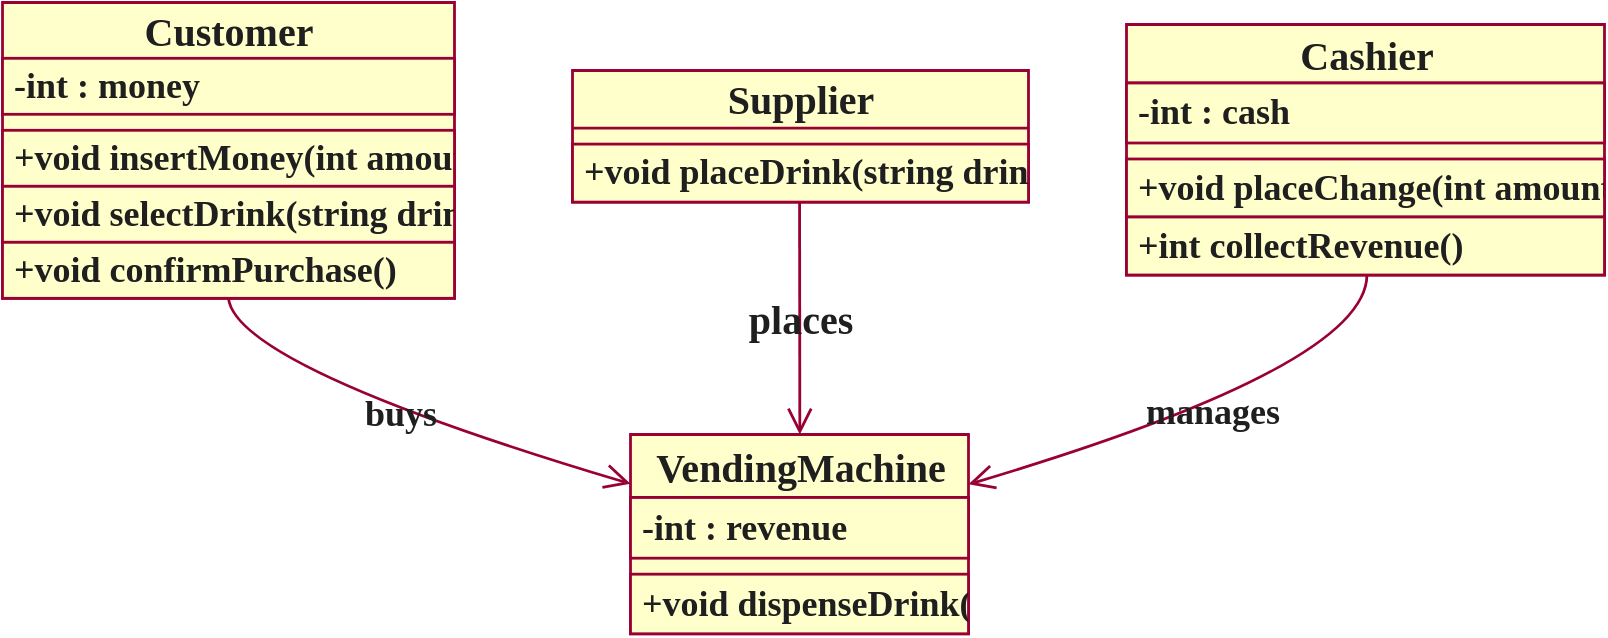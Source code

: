 <mxfile version="24.2.0" type="github">
  <diagram name="第 1 页" id="VYdLFaJAP4kFVj9BPcVq">
    <mxGraphModel dx="786" dy="523" grid="0" gridSize="10" guides="1" tooltips="1" connect="1" arrows="1" fold="1" page="0" pageScale="1" pageWidth="827" pageHeight="1169" background="none" math="0" shadow="0">
      <root>
        <mxCell id="0" />
        <mxCell id="1" parent="0" />
        <mxCell id="P23xTzHWZnVeG8Gc9Mip-91" value="Customer" style="swimlane;fontStyle=1;align=center;verticalAlign=middle;childLayout=stackLayout;horizontal=1;startSize=27.9;horizontalStack=0;resizeParent=1;resizeParentMax=0;resizeLast=0;collapsible=0;marginBottom=0;strokeColor=#990033;fillColor=#FFFFCC;swimlaneFillColor=#FFFFCC;textShadow=0;fontFamily=文泉驿点阵宋体16px;fontColor=#1f1f1f;fontSize=20;spacingRight=0;labelBorderColor=none;labelBackgroundColor=none;html=1;strokeWidth=1.4;container=0;" parent="1" vertex="1">
          <mxGeometry x="21" y="171" width="226" height="147.9" as="geometry" />
        </mxCell>
        <mxCell id="P23xTzHWZnVeG8Gc9Mip-97" value="Supplier" style="swimlane;fontStyle=1;align=center;verticalAlign=middle;childLayout=stackLayout;horizontal=1;startSize=28.8;horizontalStack=0;resizeParent=1;resizeParentMax=0;resizeLast=0;collapsible=0;marginBottom=0;strokeColor=#990033;fillColor=#FFFFCC;swimlaneFillColor=#FFFFCC;textShadow=0;fontFamily=文泉驿点阵宋体16px;fontSize=20;spacingRight=0;labelBorderColor=none;labelBackgroundColor=none;html=1;strokeWidth=1.4;fontColor=#1f1f1f;container=0;" parent="1" vertex="1">
          <mxGeometry x="306" y="205" width="228" height="65.8" as="geometry" />
        </mxCell>
        <mxCell id="P23xTzHWZnVeG8Gc9Mip-100" value="Cashier" style="swimlane;fontStyle=1;align=center;verticalAlign=middle;childLayout=stackLayout;horizontal=1;startSize=29.25;horizontalStack=0;resizeParent=1;resizeParentMax=0;resizeLast=0;collapsible=0;marginBottom=0;strokeColor=#990033;fillColor=#FFFFCC;swimlaneFillColor=#FFFFCC;textShadow=0;fontFamily=文泉驿点阵宋体16px;fontSize=20;spacingRight=0;labelBorderColor=none;labelBackgroundColor=none;html=1;strokeWidth=1.4;fontColor=#1f1f1f;container=0;" parent="1" vertex="1">
          <mxGeometry x="583" y="182" width="239" height="125.25" as="geometry" />
        </mxCell>
        <mxCell id="P23xTzHWZnVeG8Gc9Mip-105" value="VendingMachine" style="swimlane;fontStyle=1;align=center;verticalAlign=middle;childLayout=stackLayout;horizontal=1;startSize=31.5;horizontalStack=0;resizeParent=1;resizeParentMax=0;resizeLast=0;collapsible=0;marginBottom=0;strokeColor=#990033;fillColor=#FFFFCC;swimlaneFillColor=#FFFFCC;textShadow=0;fontFamily=文泉驿点阵宋体16px;fontSize=20;spacingRight=0;labelBorderColor=none;labelBackgroundColor=none;html=1;strokeWidth=1.4;fontColor=#1f1f1f;container=0;" parent="1" vertex="1">
          <mxGeometry x="335" y="387" width="169" height="99.64" as="geometry" />
        </mxCell>
        <mxCell id="P23xTzHWZnVeG8Gc9Mip-109" value="buys" style="curved=1;startArrow=none;endArrow=open;exitX=0.5;exitY=0.997;entryX=0.001;entryY=0.248;rounded=0;endFill=0;endSize=10;strokeColor=#990033;textShadow=0;fontFamily=文泉驿点阵宋体16px;verticalAlign=middle;spacingRight=0;labelBorderColor=none;labelBackgroundColor=none;html=1;fontSize=18;strokeWidth=1.4;fontStyle=1;fontColor=#1f1f1f;" parent="1" source="P23xTzHWZnVeG8Gc9Mip-91" target="P23xTzHWZnVeG8Gc9Mip-105" edge="1">
          <mxGeometry relative="1" as="geometry">
            <Array as="points">
              <mxPoint x="138" y="353" />
            </Array>
          </mxGeometry>
        </mxCell>
        <mxCell id="P23xTzHWZnVeG8Gc9Mip-110" value="places" style="curved=1;startArrow=none;endArrow=open;exitX=0.498;exitY=0.997;entryX=0.501;entryY=0;rounded=0;endFill=0;endSize=10;strokeColor=#990033;textShadow=0;fontFamily=文泉驿点阵宋体16px;verticalAlign=middle;spacingRight=0;labelBorderColor=none;labelBackgroundColor=none;html=1;fontSize=20;strokeWidth=1.4;fontStyle=1;fontColor=#1f1f1f;" parent="1" source="P23xTzHWZnVeG8Gc9Mip-97" target="P23xTzHWZnVeG8Gc9Mip-105" edge="1">
          <mxGeometry relative="1" as="geometry">
            <Array as="points" />
          </mxGeometry>
        </mxCell>
        <mxCell id="P23xTzHWZnVeG8Gc9Mip-111" value="manages" style="curved=1;startArrow=none;endArrow=open;exitX=0.503;exitY=1.002;entryX=1.0;entryY=0.25;rounded=0;endFill=0;endSize=10;strokeColor=#990033;textShadow=0;fontFamily=文泉驿点阵宋体16px;verticalAlign=middle;spacingRight=0;labelBorderColor=none;labelBackgroundColor=none;html=1;fontSize=18;strokeWidth=1.4;fontStyle=1;fontColor=#1f1f1f;" parent="1" source="P23xTzHWZnVeG8Gc9Mip-100" target="P23xTzHWZnVeG8Gc9Mip-105" edge="1">
          <mxGeometry relative="1" as="geometry">
            <Array as="points">
              <mxPoint x="703" y="353" />
            </Array>
          </mxGeometry>
        </mxCell>
        <mxCell id="P23xTzHWZnVeG8Gc9Mip-92" value="-int : money" style="text;strokeColor=#990033;fillColor=#FFFFCC;align=left;verticalAlign=middle;spacingLeft=4;spacingRight=0;overflow=hidden;rotatable=0;points=[[0,0.5],[1,0.5]];portConstraint=eastwest;textShadow=0;fontFamily=文泉驿点阵宋体16px;labelBorderColor=none;labelBackgroundColor=none;html=1;fontSize=18;strokeWidth=1.4;horizontal=1;fontStyle=1;fontColor=#1f1f1f;container=0;" parent="1" vertex="1">
          <mxGeometry x="21" y="198.9" width="226" height="28" as="geometry" />
        </mxCell>
        <mxCell id="P23xTzHWZnVeG8Gc9Mip-93" value="" style="line;strokeWidth=1.4;fillColor=#FFFFCC;align=left;verticalAlign=middle;spacingTop=-1;spacingLeft=3;spacingRight=0;rotatable=0;labelPosition=right;points=[];portConstraint=eastwest;strokeColor=none;textShadow=0;fontFamily=文泉驿点阵宋体16px;labelBorderColor=none;labelBackgroundColor=none;html=1;fontSize=18;fontStyle=1;fontColor=#1f1f1f;container=0;" parent="1" vertex="1">
          <mxGeometry x="21" y="226.9" width="226" height="8" as="geometry" />
        </mxCell>
        <mxCell id="P23xTzHWZnVeG8Gc9Mip-94" value="+void insertMoney(int amount)" style="text;strokeColor=#990033;fillColor=#FFFFCC;align=left;verticalAlign=middle;spacingLeft=4;spacingRight=0;overflow=hidden;rotatable=0;points=[[0,0.5],[1,0.5]];portConstraint=eastwest;swimlaneFillColor=#FFFFCC;textShadow=0;fontFamily=文泉驿点阵宋体16px;labelBorderColor=none;labelBackgroundColor=none;html=1;fontSize=18;strokeWidth=1.4;fontStyle=1;fontColor=#1f1f1f;container=0;" parent="1" vertex="1">
          <mxGeometry x="21" y="234.9" width="226" height="28" as="geometry" />
        </mxCell>
        <mxCell id="P23xTzHWZnVeG8Gc9Mip-95" value="+void selectDrink(string drink)" style="text;strokeColor=#990033;fillColor=#FFFFCC;align=left;verticalAlign=middle;spacingLeft=4;spacingRight=0;overflow=hidden;rotatable=0;points=[[0,0.5],[1,0.5]];portConstraint=eastwest;swimlaneFillColor=#FFFFCC;textShadow=0;fontFamily=文泉驿点阵宋体16px;labelBorderColor=none;labelBackgroundColor=none;html=1;fontSize=18;strokeWidth=1.4;fontStyle=1;fontColor=#1f1f1f;container=0;" parent="1" vertex="1">
          <mxGeometry x="21" y="262.9" width="226" height="28" as="geometry" />
        </mxCell>
        <mxCell id="P23xTzHWZnVeG8Gc9Mip-96" value="+void confirmPurchase()" style="text;strokeColor=#990033;fillColor=#FFFFCC;align=left;verticalAlign=middle;spacingLeft=4;spacingRight=0;overflow=hidden;rotatable=0;points=[[0,0.5],[1,0.5]];portConstraint=eastwest;swimlaneFillColor=#FFFFCC;textShadow=0;fontFamily=文泉驿点阵宋体16px;labelBorderColor=none;labelBackgroundColor=none;html=1;fontSize=18;strokeWidth=1.4;fontStyle=1;fontColor=#1f1f1f;container=0;" parent="1" vertex="1">
          <mxGeometry x="21" y="290.9" width="226" height="28" as="geometry" />
        </mxCell>
        <mxCell id="P23xTzHWZnVeG8Gc9Mip-98" value="" style="line;strokeWidth=1.4;fillColor=#FFFFCC;align=left;verticalAlign=middle;spacingTop=-1;spacingLeft=3;spacingRight=0;rotatable=0;labelPosition=right;points=[];portConstraint=eastwest;strokeColor=none;swimlaneFillColor=#FFFFCC;textShadow=0;fontFamily=文泉驿点阵宋体16px;labelBorderColor=none;labelBackgroundColor=none;html=1;fontSize=18;fontStyle=1;fontColor=#1f1f1f;container=0;" parent="1" vertex="1">
          <mxGeometry x="306" y="233.8" width="228" height="8" as="geometry" />
        </mxCell>
        <mxCell id="P23xTzHWZnVeG8Gc9Mip-99" value="+void placeDrink(string drink)" style="text;strokeColor=#990033;fillColor=#FFFFCC;align=left;verticalAlign=middle;spacingLeft=4;spacingRight=0;overflow=hidden;rotatable=0;points=[[0,0.5],[1,0.5]];portConstraint=eastwest;swimlaneFillColor=#FFFFCC;textShadow=0;fontFamily=文泉驿点阵宋体16px;labelBorderColor=none;labelBackgroundColor=none;html=1;fontSize=18;strokeWidth=1.4;fontStyle=1;fontColor=#1f1f1f;container=0;" parent="1" vertex="1">
          <mxGeometry x="306" y="241.8" width="228" height="29" as="geometry" />
        </mxCell>
        <mxCell id="P23xTzHWZnVeG8Gc9Mip-112" value="" style="edgeStyle=orthogonalEdgeStyle;rounded=0;orthogonalLoop=1;jettySize=auto;exitX=1;exitY=0.5;exitDx=0;exitDy=0;entryX=1.001;entryY=0.544;entryDx=0;entryDy=0;entryPerimeter=0;spacingRight=0;labelBorderColor=none;labelBackgroundColor=none;fontFamily=文泉驿点阵宋体16px;html=1;fontSize=18;strokeWidth=1.4;fontStyle=1;fontColor=#1f1f1f;" parent="1" source="P23xTzHWZnVeG8Gc9Mip-97" target="P23xTzHWZnVeG8Gc9Mip-98" edge="1">
          <mxGeometry relative="1" as="geometry" />
        </mxCell>
        <mxCell id="P23xTzHWZnVeG8Gc9Mip-101" value="-int : cash" style="text;strokeColor=#990033;fillColor=#FFFFCC;align=left;verticalAlign=middle;spacingLeft=4;spacingRight=0;overflow=hidden;rotatable=1;points=[[0,0.5],[1,0.5]];portConstraint=eastwest;swimlaneFillColor=#FFFFCC;textShadow=0;fontFamily=文泉驿点阵宋体16px;labelBorderColor=none;labelBackgroundColor=none;html=1;fontSize=18;strokeWidth=1.4;fontStyle=1;fontColor=#1f1f1f;movable=1;resizable=1;deletable=1;editable=1;locked=0;connectable=1;container=0;" parent="1" vertex="1">
          <mxGeometry x="583" y="211.25" width="239" height="30" as="geometry" />
        </mxCell>
        <mxCell id="P23xTzHWZnVeG8Gc9Mip-102" value="" style="line;strokeWidth=1.4;fillColor=#FFFFCC;align=left;verticalAlign=middle;spacingTop=-1;spacingLeft=3;spacingRight=0;rotatable=0;labelPosition=right;points=[];portConstraint=eastwest;strokeColor=none;swimlaneFillColor=#FFFFCC;textShadow=0;fontFamily=文泉驿点阵宋体16px;labelBorderColor=none;labelBackgroundColor=none;html=1;fontSize=18;fontStyle=1;fontColor=#1f1f1f;container=0;" parent="1" vertex="1">
          <mxGeometry x="583" y="241.25" width="239" height="8" as="geometry" />
        </mxCell>
        <mxCell id="P23xTzHWZnVeG8Gc9Mip-103" value="+void placeChange(int amount)" style="text;strokeColor=#990033;fillColor=#FFFFCC;align=left;verticalAlign=middle;spacingLeft=4;spacingRight=0;overflow=hidden;rotatable=0;points=[[0,0.5],[1,0.5]];portConstraint=eastwest;swimlaneFillColor=#FFFFCC;textShadow=0;fontFamily=文泉驿点阵宋体16px;labelBorderColor=none;labelBackgroundColor=none;html=1;fontSize=18;strokeWidth=1.4;fontStyle=1;fontColor=#1f1f1f;container=0;" parent="1" vertex="1">
          <mxGeometry x="583" y="249.25" width="239" height="29" as="geometry" />
        </mxCell>
        <mxCell id="P23xTzHWZnVeG8Gc9Mip-104" value="+int collectRevenue()" style="text;strokeColor=#990033;fillColor=#FFFFCC;align=left;verticalAlign=middle;spacingLeft=4;spacingRight=0;overflow=hidden;rotatable=0;points=[[0,0.5],[1,0.5]];portConstraint=eastwest;swimlaneFillColor=#FFFFCC;textShadow=0;fontFamily=文泉驿点阵宋体16px;labelBorderColor=none;labelBackgroundColor=none;html=1;fontSize=18;strokeWidth=1.4;fontStyle=1;fontColor=#1f1f1f;container=0;" parent="1" vertex="1">
          <mxGeometry x="583" y="278.25" width="239" height="29" as="geometry" />
        </mxCell>
        <mxCell id="P23xTzHWZnVeG8Gc9Mip-106" value="-int : revenue" style="text;strokeColor=#990033;fillColor=#FFFFCC;align=left;verticalAlign=middle;spacingLeft=4;spacingRight=0;overflow=hidden;rotatable=0;points=[[0,0.5],[1,0.5]];portConstraint=eastwest;swimlaneFillColor=#FFFFCC;labelBackgroundColor=none;textShadow=0;fontFamily=文泉驿点阵宋体16px;aspect=fixed;labelBorderColor=none;html=1;fontSize=18;strokeWidth=1.4;fontStyle=1;fontColor=#1f1f1f;container=0;" parent="1" vertex="1">
          <mxGeometry x="335" y="418.5" width="169" height="30.34" as="geometry" />
        </mxCell>
        <mxCell id="P23xTzHWZnVeG8Gc9Mip-107" value="" style="line;strokeWidth=1.4;fillColor=#FFFFCC;align=left;verticalAlign=middle;spacingTop=-1;spacingLeft=3;spacingRight=0;rotatable=0;labelPosition=right;points=[];portConstraint=eastwest;strokeColor=none;swimlaneFillColor=#FFFFCC;textShadow=0;fontFamily=文泉驿点阵宋体16px;labelBorderColor=none;labelBackgroundColor=none;html=1;fontSize=18;fontStyle=1;fontColor=#1f1f1f;container=0;" parent="1" vertex="1">
          <mxGeometry x="335" y="448.84" width="169" height="8" as="geometry" />
        </mxCell>
        <mxCell id="P23xTzHWZnVeG8Gc9Mip-108" value="+void dispenseDrink()" style="text;strokeColor=#990033;fillColor=#FFFFCC;align=left;verticalAlign=middle;spacingLeft=4;spacingRight=0;overflow=hidden;rotatable=0;points=[[0,0.5],[1,0.5]];portConstraint=eastwest;swimlaneFillColor=#FFFFCC;textShadow=0;fontFamily=文泉驿点阵宋体16px;aspect=fixed;labelBorderColor=none;labelBackgroundColor=none;html=1;fontSize=18;strokeWidth=1.4;fontStyle=1;fontColor=#1f1f1f;container=0;" parent="1" vertex="1">
          <mxGeometry x="335" y="456.84" width="169" height="29.8" as="geometry" />
        </mxCell>
      </root>
    </mxGraphModel>
  </diagram>
</mxfile>

